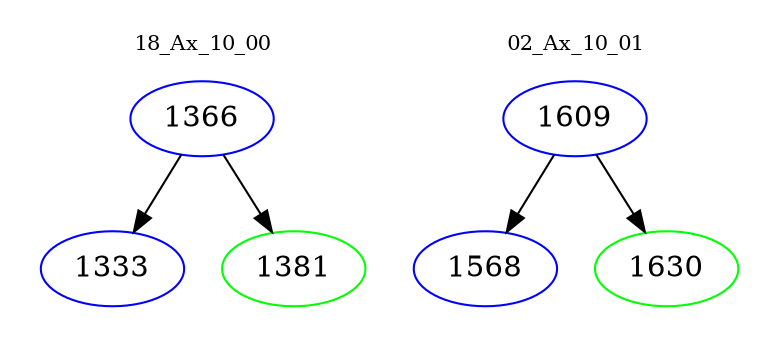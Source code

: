 digraph{
subgraph cluster_0 {
color = white
label = "18_Ax_10_00";
fontsize=10;
T0_1366 [label="1366", color="blue"]
T0_1366 -> T0_1333 [color="black"]
T0_1333 [label="1333", color="blue"]
T0_1366 -> T0_1381 [color="black"]
T0_1381 [label="1381", color="green"]
}
subgraph cluster_1 {
color = white
label = "02_Ax_10_01";
fontsize=10;
T1_1609 [label="1609", color="blue"]
T1_1609 -> T1_1568 [color="black"]
T1_1568 [label="1568", color="blue"]
T1_1609 -> T1_1630 [color="black"]
T1_1630 [label="1630", color="green"]
}
}
